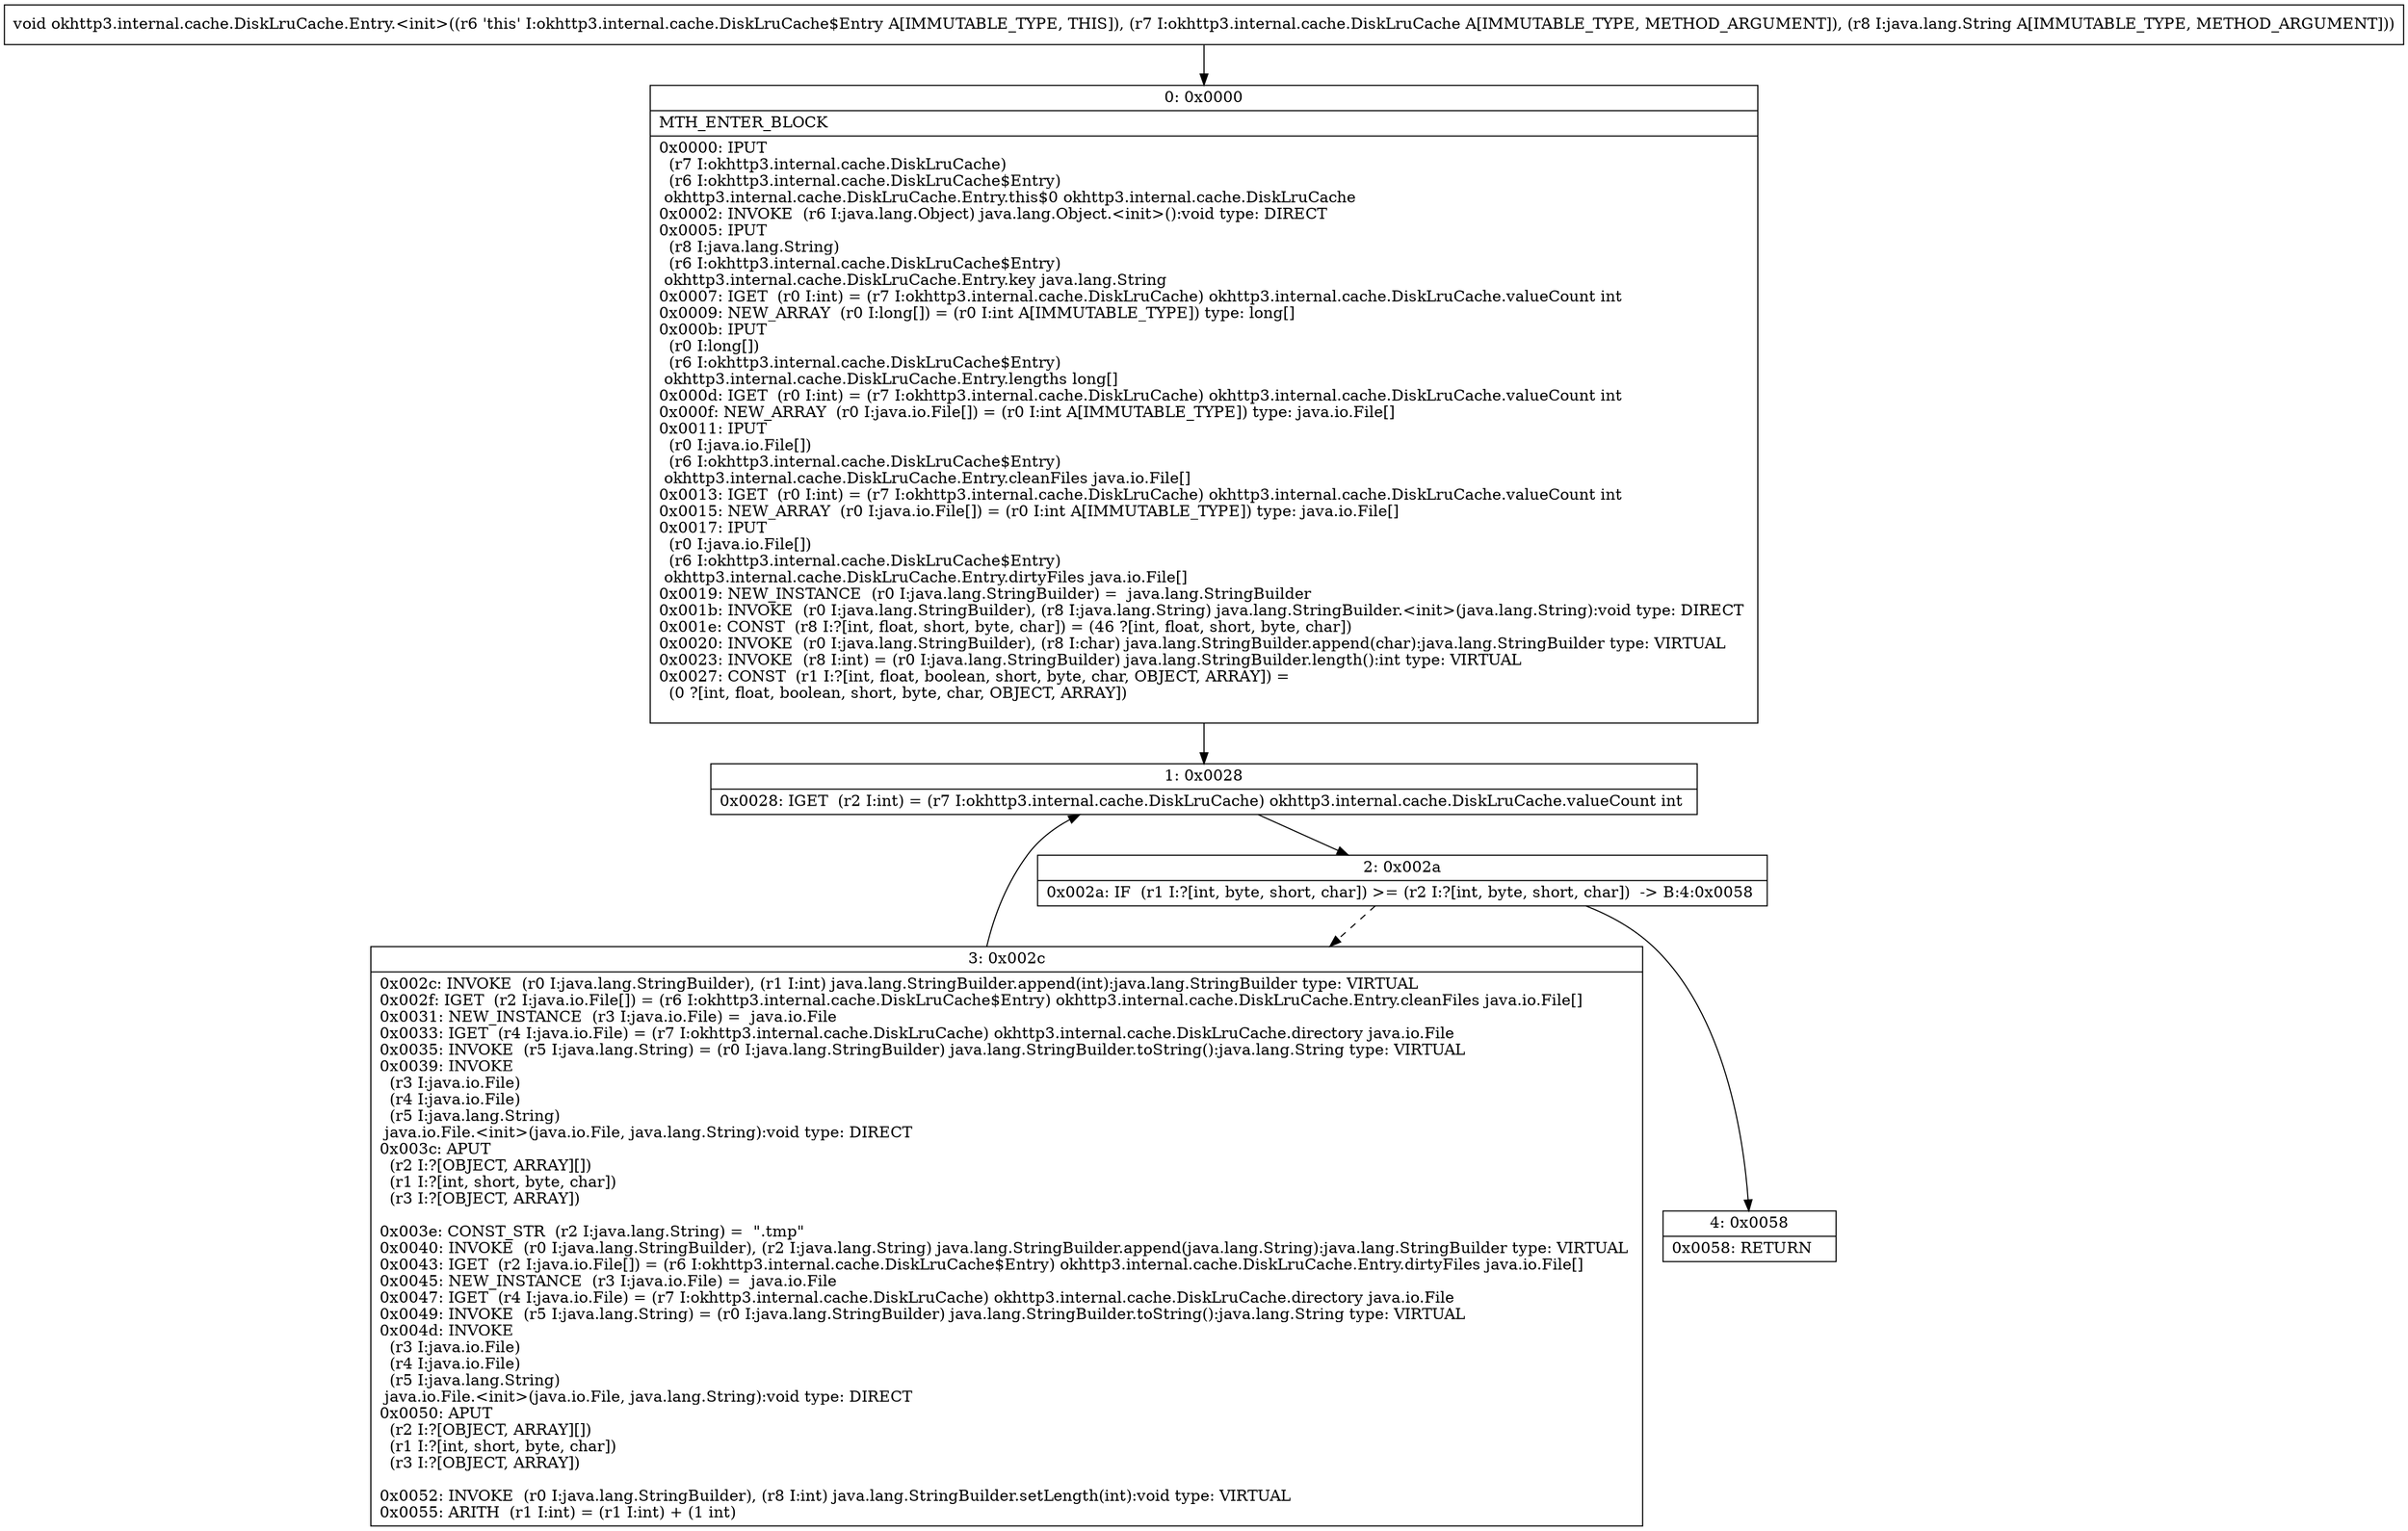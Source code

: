 digraph "CFG forokhttp3.internal.cache.DiskLruCache.Entry.\<init\>(Lokhttp3\/internal\/cache\/DiskLruCache;Ljava\/lang\/String;)V" {
Node_0 [shape=record,label="{0\:\ 0x0000|MTH_ENTER_BLOCK\l|0x0000: IPUT  \l  (r7 I:okhttp3.internal.cache.DiskLruCache)\l  (r6 I:okhttp3.internal.cache.DiskLruCache$Entry)\l okhttp3.internal.cache.DiskLruCache.Entry.this$0 okhttp3.internal.cache.DiskLruCache \l0x0002: INVOKE  (r6 I:java.lang.Object) java.lang.Object.\<init\>():void type: DIRECT \l0x0005: IPUT  \l  (r8 I:java.lang.String)\l  (r6 I:okhttp3.internal.cache.DiskLruCache$Entry)\l okhttp3.internal.cache.DiskLruCache.Entry.key java.lang.String \l0x0007: IGET  (r0 I:int) = (r7 I:okhttp3.internal.cache.DiskLruCache) okhttp3.internal.cache.DiskLruCache.valueCount int \l0x0009: NEW_ARRAY  (r0 I:long[]) = (r0 I:int A[IMMUTABLE_TYPE]) type: long[] \l0x000b: IPUT  \l  (r0 I:long[])\l  (r6 I:okhttp3.internal.cache.DiskLruCache$Entry)\l okhttp3.internal.cache.DiskLruCache.Entry.lengths long[] \l0x000d: IGET  (r0 I:int) = (r7 I:okhttp3.internal.cache.DiskLruCache) okhttp3.internal.cache.DiskLruCache.valueCount int \l0x000f: NEW_ARRAY  (r0 I:java.io.File[]) = (r0 I:int A[IMMUTABLE_TYPE]) type: java.io.File[] \l0x0011: IPUT  \l  (r0 I:java.io.File[])\l  (r6 I:okhttp3.internal.cache.DiskLruCache$Entry)\l okhttp3.internal.cache.DiskLruCache.Entry.cleanFiles java.io.File[] \l0x0013: IGET  (r0 I:int) = (r7 I:okhttp3.internal.cache.DiskLruCache) okhttp3.internal.cache.DiskLruCache.valueCount int \l0x0015: NEW_ARRAY  (r0 I:java.io.File[]) = (r0 I:int A[IMMUTABLE_TYPE]) type: java.io.File[] \l0x0017: IPUT  \l  (r0 I:java.io.File[])\l  (r6 I:okhttp3.internal.cache.DiskLruCache$Entry)\l okhttp3.internal.cache.DiskLruCache.Entry.dirtyFiles java.io.File[] \l0x0019: NEW_INSTANCE  (r0 I:java.lang.StringBuilder) =  java.lang.StringBuilder \l0x001b: INVOKE  (r0 I:java.lang.StringBuilder), (r8 I:java.lang.String) java.lang.StringBuilder.\<init\>(java.lang.String):void type: DIRECT \l0x001e: CONST  (r8 I:?[int, float, short, byte, char]) = (46 ?[int, float, short, byte, char]) \l0x0020: INVOKE  (r0 I:java.lang.StringBuilder), (r8 I:char) java.lang.StringBuilder.append(char):java.lang.StringBuilder type: VIRTUAL \l0x0023: INVOKE  (r8 I:int) = (r0 I:java.lang.StringBuilder) java.lang.StringBuilder.length():int type: VIRTUAL \l0x0027: CONST  (r1 I:?[int, float, boolean, short, byte, char, OBJECT, ARRAY]) = \l  (0 ?[int, float, boolean, short, byte, char, OBJECT, ARRAY])\l \l}"];
Node_1 [shape=record,label="{1\:\ 0x0028|0x0028: IGET  (r2 I:int) = (r7 I:okhttp3.internal.cache.DiskLruCache) okhttp3.internal.cache.DiskLruCache.valueCount int \l}"];
Node_2 [shape=record,label="{2\:\ 0x002a|0x002a: IF  (r1 I:?[int, byte, short, char]) \>= (r2 I:?[int, byte, short, char])  \-\> B:4:0x0058 \l}"];
Node_3 [shape=record,label="{3\:\ 0x002c|0x002c: INVOKE  (r0 I:java.lang.StringBuilder), (r1 I:int) java.lang.StringBuilder.append(int):java.lang.StringBuilder type: VIRTUAL \l0x002f: IGET  (r2 I:java.io.File[]) = (r6 I:okhttp3.internal.cache.DiskLruCache$Entry) okhttp3.internal.cache.DiskLruCache.Entry.cleanFiles java.io.File[] \l0x0031: NEW_INSTANCE  (r3 I:java.io.File) =  java.io.File \l0x0033: IGET  (r4 I:java.io.File) = (r7 I:okhttp3.internal.cache.DiskLruCache) okhttp3.internal.cache.DiskLruCache.directory java.io.File \l0x0035: INVOKE  (r5 I:java.lang.String) = (r0 I:java.lang.StringBuilder) java.lang.StringBuilder.toString():java.lang.String type: VIRTUAL \l0x0039: INVOKE  \l  (r3 I:java.io.File)\l  (r4 I:java.io.File)\l  (r5 I:java.lang.String)\l java.io.File.\<init\>(java.io.File, java.lang.String):void type: DIRECT \l0x003c: APUT  \l  (r2 I:?[OBJECT, ARRAY][])\l  (r1 I:?[int, short, byte, char])\l  (r3 I:?[OBJECT, ARRAY])\l \l0x003e: CONST_STR  (r2 I:java.lang.String) =  \".tmp\" \l0x0040: INVOKE  (r0 I:java.lang.StringBuilder), (r2 I:java.lang.String) java.lang.StringBuilder.append(java.lang.String):java.lang.StringBuilder type: VIRTUAL \l0x0043: IGET  (r2 I:java.io.File[]) = (r6 I:okhttp3.internal.cache.DiskLruCache$Entry) okhttp3.internal.cache.DiskLruCache.Entry.dirtyFiles java.io.File[] \l0x0045: NEW_INSTANCE  (r3 I:java.io.File) =  java.io.File \l0x0047: IGET  (r4 I:java.io.File) = (r7 I:okhttp3.internal.cache.DiskLruCache) okhttp3.internal.cache.DiskLruCache.directory java.io.File \l0x0049: INVOKE  (r5 I:java.lang.String) = (r0 I:java.lang.StringBuilder) java.lang.StringBuilder.toString():java.lang.String type: VIRTUAL \l0x004d: INVOKE  \l  (r3 I:java.io.File)\l  (r4 I:java.io.File)\l  (r5 I:java.lang.String)\l java.io.File.\<init\>(java.io.File, java.lang.String):void type: DIRECT \l0x0050: APUT  \l  (r2 I:?[OBJECT, ARRAY][])\l  (r1 I:?[int, short, byte, char])\l  (r3 I:?[OBJECT, ARRAY])\l \l0x0052: INVOKE  (r0 I:java.lang.StringBuilder), (r8 I:int) java.lang.StringBuilder.setLength(int):void type: VIRTUAL \l0x0055: ARITH  (r1 I:int) = (r1 I:int) + (1 int) \l}"];
Node_4 [shape=record,label="{4\:\ 0x0058|0x0058: RETURN   \l}"];
MethodNode[shape=record,label="{void okhttp3.internal.cache.DiskLruCache.Entry.\<init\>((r6 'this' I:okhttp3.internal.cache.DiskLruCache$Entry A[IMMUTABLE_TYPE, THIS]), (r7 I:okhttp3.internal.cache.DiskLruCache A[IMMUTABLE_TYPE, METHOD_ARGUMENT]), (r8 I:java.lang.String A[IMMUTABLE_TYPE, METHOD_ARGUMENT])) }"];
MethodNode -> Node_0;
Node_0 -> Node_1;
Node_1 -> Node_2;
Node_2 -> Node_3[style=dashed];
Node_2 -> Node_4;
Node_3 -> Node_1;
}

